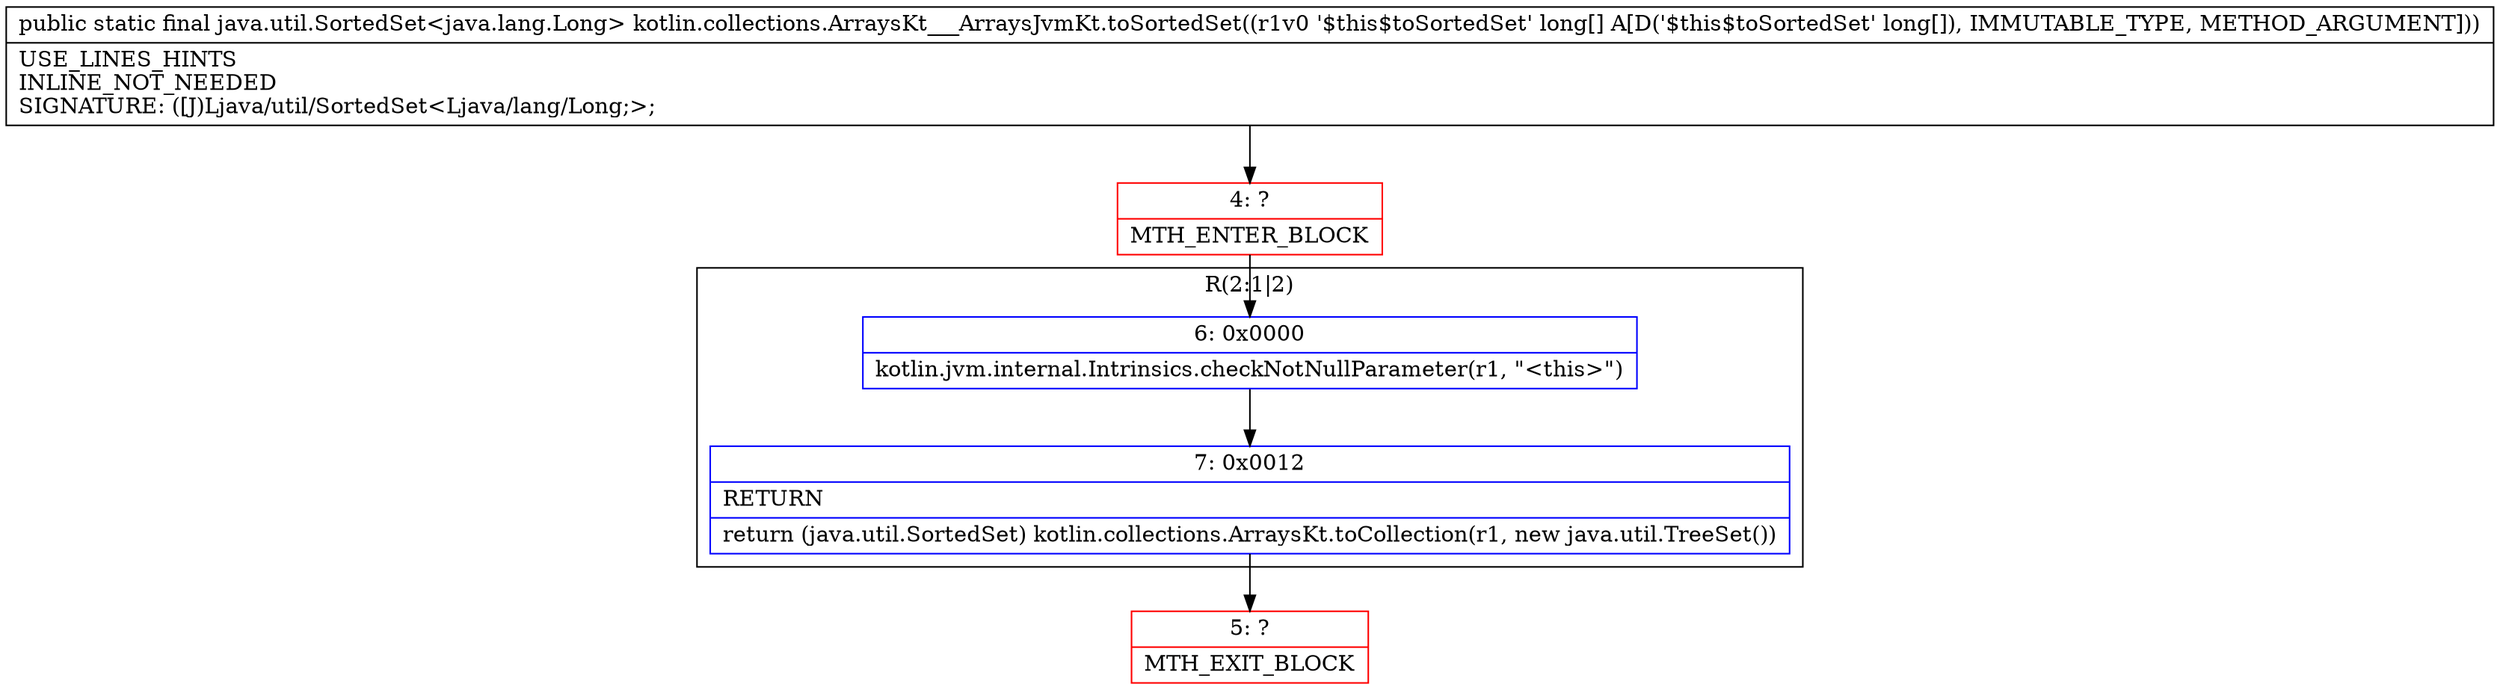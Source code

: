 digraph "CFG forkotlin.collections.ArraysKt___ArraysJvmKt.toSortedSet([J)Ljava\/util\/SortedSet;" {
subgraph cluster_Region_981283030 {
label = "R(2:1|2)";
node [shape=record,color=blue];
Node_6 [shape=record,label="{6\:\ 0x0000|kotlin.jvm.internal.Intrinsics.checkNotNullParameter(r1, \"\<this\>\")\l}"];
Node_7 [shape=record,label="{7\:\ 0x0012|RETURN\l|return (java.util.SortedSet) kotlin.collections.ArraysKt.toCollection(r1, new java.util.TreeSet())\l}"];
}
Node_4 [shape=record,color=red,label="{4\:\ ?|MTH_ENTER_BLOCK\l}"];
Node_5 [shape=record,color=red,label="{5\:\ ?|MTH_EXIT_BLOCK\l}"];
MethodNode[shape=record,label="{public static final java.util.SortedSet\<java.lang.Long\> kotlin.collections.ArraysKt___ArraysJvmKt.toSortedSet((r1v0 '$this$toSortedSet' long[] A[D('$this$toSortedSet' long[]), IMMUTABLE_TYPE, METHOD_ARGUMENT]))  | USE_LINES_HINTS\lINLINE_NOT_NEEDED\lSIGNATURE: ([J)Ljava\/util\/SortedSet\<Ljava\/lang\/Long;\>;\l}"];
MethodNode -> Node_4;Node_6 -> Node_7;
Node_7 -> Node_5;
Node_4 -> Node_6;
}

